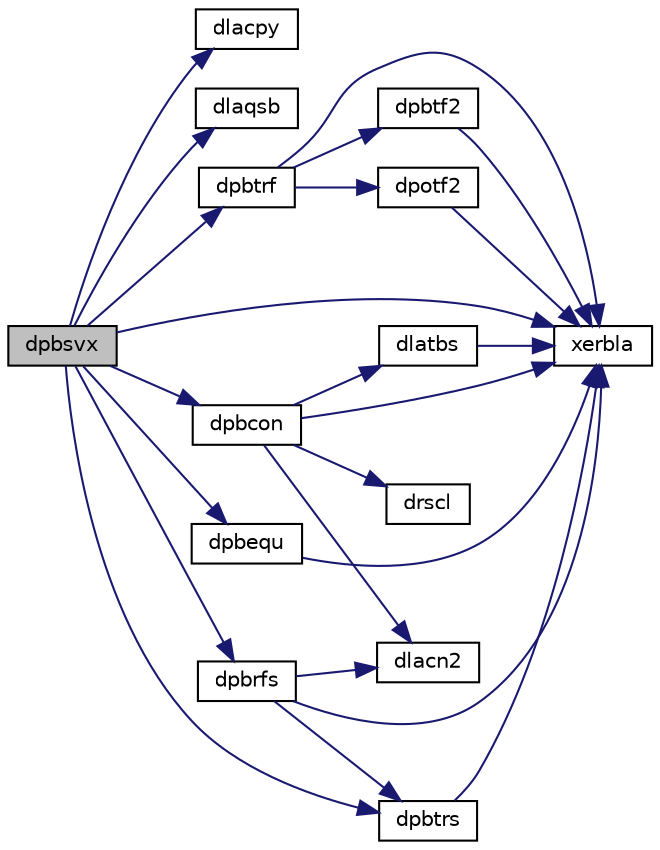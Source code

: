 digraph "dpbsvx"
{
 // LATEX_PDF_SIZE
  edge [fontname="Helvetica",fontsize="10",labelfontname="Helvetica",labelfontsize="10"];
  node [fontname="Helvetica",fontsize="10",shape=record];
  rankdir="LR";
  Node1 [label="dpbsvx",height=0.2,width=0.4,color="black", fillcolor="grey75", style="filled", fontcolor="black",tooltip="DPBSVX computes the solution to system of linear equations A * X = B for OTHER matrices"];
  Node1 -> Node2 [color="midnightblue",fontsize="10",style="solid",fontname="Helvetica"];
  Node2 [label="dlacpy",height=0.2,width=0.4,color="black", fillcolor="white", style="filled",URL="$dlacpy_8f.html#a7eb8731ffab2734378157c40964bf788",tooltip="DLACPY copies all or part of one two-dimensional array to another."];
  Node1 -> Node3 [color="midnightblue",fontsize="10",style="solid",fontname="Helvetica"];
  Node3 [label="dlaqsb",height=0.2,width=0.4,color="black", fillcolor="white", style="filled",URL="$dlaqsb_8f.html#afb54dec29809e79d1ed0f1ef7b6c452b",tooltip="DLAQSB scales a symmetric/Hermitian band matrix, using scaling factors computed by spbequ."];
  Node1 -> Node4 [color="midnightblue",fontsize="10",style="solid",fontname="Helvetica"];
  Node4 [label="dpbcon",height=0.2,width=0.4,color="black", fillcolor="white", style="filled",URL="$dpbcon_8f.html#a0990b256946941b804ddbac8b8d71f72",tooltip="DPBCON"];
  Node4 -> Node5 [color="midnightblue",fontsize="10",style="solid",fontname="Helvetica"];
  Node5 [label="dlacn2",height=0.2,width=0.4,color="black", fillcolor="white", style="filled",URL="$dlacn2_8f.html#a9b62da514b4a671acd3e3f63d018f01e",tooltip="DLACN2 estimates the 1-norm of a square matrix, using reverse communication for evaluating matrix-vec..."];
  Node4 -> Node6 [color="midnightblue",fontsize="10",style="solid",fontname="Helvetica"];
  Node6 [label="dlatbs",height=0.2,width=0.4,color="black", fillcolor="white", style="filled",URL="$dlatbs_8f.html#a2294dd0eea75a474e13df58a1effe7af",tooltip="DLATBS solves a triangular banded system of equations."];
  Node6 -> Node7 [color="midnightblue",fontsize="10",style="solid",fontname="Helvetica"];
  Node7 [label="xerbla",height=0.2,width=0.4,color="black", fillcolor="white", style="filled",URL="$xerbla_8f.html#a377ee61015baf8dea7770b3a404b1c07",tooltip="XERBLA"];
  Node4 -> Node8 [color="midnightblue",fontsize="10",style="solid",fontname="Helvetica"];
  Node8 [label="drscl",height=0.2,width=0.4,color="black", fillcolor="white", style="filled",URL="$drscl_8f.html#a662e4c4f54a2670dd8408f6b6b306dec",tooltip="DRSCL multiplies a vector by the reciprocal of a real scalar."];
  Node4 -> Node7 [color="midnightblue",fontsize="10",style="solid",fontname="Helvetica"];
  Node1 -> Node9 [color="midnightblue",fontsize="10",style="solid",fontname="Helvetica"];
  Node9 [label="dpbequ",height=0.2,width=0.4,color="black", fillcolor="white", style="filled",URL="$dpbequ_8f.html#ac330b254890c0accf08b87be8afebcfc",tooltip="DPBEQU"];
  Node9 -> Node7 [color="midnightblue",fontsize="10",style="solid",fontname="Helvetica"];
  Node1 -> Node10 [color="midnightblue",fontsize="10",style="solid",fontname="Helvetica"];
  Node10 [label="dpbrfs",height=0.2,width=0.4,color="black", fillcolor="white", style="filled",URL="$dpbrfs_8f.html#a4a050a20892fcd78791dd035a9f57bcf",tooltip="DPBRFS"];
  Node10 -> Node5 [color="midnightblue",fontsize="10",style="solid",fontname="Helvetica"];
  Node10 -> Node11 [color="midnightblue",fontsize="10",style="solid",fontname="Helvetica"];
  Node11 [label="dpbtrs",height=0.2,width=0.4,color="black", fillcolor="white", style="filled",URL="$dpbtrs_8f.html#ac220550e8b746c1fa59b87b0b8305f43",tooltip="DPBTRS"];
  Node11 -> Node7 [color="midnightblue",fontsize="10",style="solid",fontname="Helvetica"];
  Node10 -> Node7 [color="midnightblue",fontsize="10",style="solid",fontname="Helvetica"];
  Node1 -> Node12 [color="midnightblue",fontsize="10",style="solid",fontname="Helvetica"];
  Node12 [label="dpbtrf",height=0.2,width=0.4,color="black", fillcolor="white", style="filled",URL="$dpbtrf_8f.html#ad8b0e25cecc84ea3c5aa894ca1f1b5ca",tooltip="DPBTRF"];
  Node12 -> Node13 [color="midnightblue",fontsize="10",style="solid",fontname="Helvetica"];
  Node13 [label="dpbtf2",height=0.2,width=0.4,color="black", fillcolor="white", style="filled",URL="$dpbtf2_8f.html#ab4f5d214e22aea403fb0d70172673e9e",tooltip="DPBTF2 computes the Cholesky factorization of a symmetric/Hermitian positive definite band matrix (un..."];
  Node13 -> Node7 [color="midnightblue",fontsize="10",style="solid",fontname="Helvetica"];
  Node12 -> Node14 [color="midnightblue",fontsize="10",style="solid",fontname="Helvetica"];
  Node14 [label="dpotf2",height=0.2,width=0.4,color="black", fillcolor="white", style="filled",URL="$dpotf2_8f.html#a7a5f5e88ba6f8d8d0382cac5c2c18019",tooltip="DPOTF2 computes the Cholesky factorization of a symmetric/Hermitian positive definite matrix (unblock..."];
  Node14 -> Node7 [color="midnightblue",fontsize="10",style="solid",fontname="Helvetica"];
  Node12 -> Node7 [color="midnightblue",fontsize="10",style="solid",fontname="Helvetica"];
  Node1 -> Node11 [color="midnightblue",fontsize="10",style="solid",fontname="Helvetica"];
  Node1 -> Node7 [color="midnightblue",fontsize="10",style="solid",fontname="Helvetica"];
}
